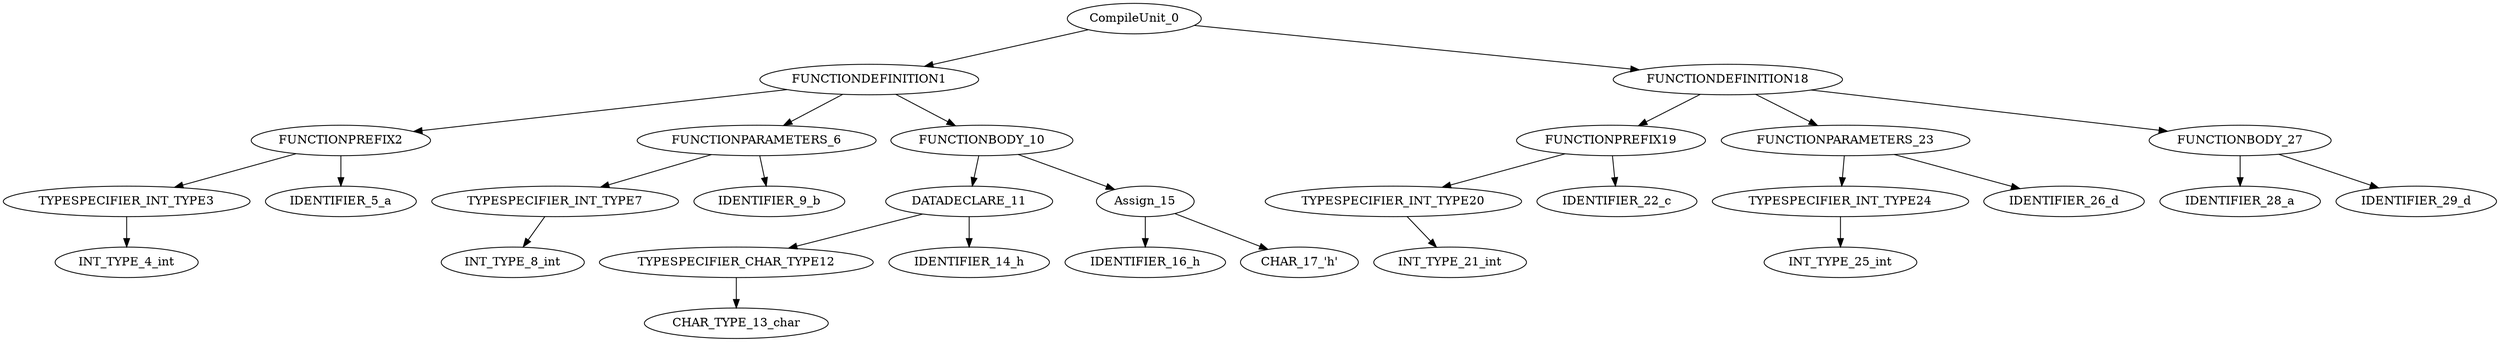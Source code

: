 digraph G{
"CompileUnit_0"->"FUNCTIONDEFINITION1";
"FUNCTIONDEFINITION1"->"FUNCTIONPREFIX2";
"FUNCTIONPREFIX2"->"TYPESPECIFIER_INT_TYPE3";
"TYPESPECIFIER_INT_TYPE3"->"INT_TYPE_4_int";
"FUNCTIONPREFIX2"->"IDENTIFIER_5_a";
"FUNCTIONDEFINITION1"->"FUNCTIONPARAMETERS_6";
"FUNCTIONPARAMETERS_6"->"TYPESPECIFIER_INT_TYPE7";
"TYPESPECIFIER_INT_TYPE7"->"INT_TYPE_8_int";
"FUNCTIONPARAMETERS_6"->"IDENTIFIER_9_b";
"FUNCTIONDEFINITION1"->"FUNCTIONBODY_10";
"FUNCTIONBODY_10"->"DATADECLARE_11";
"DATADECLARE_11"->"TYPESPECIFIER_CHAR_TYPE12";
"TYPESPECIFIER_CHAR_TYPE12"->"CHAR_TYPE_13_char";
"DATADECLARE_11"->"IDENTIFIER_14_h";
"FUNCTIONBODY_10"->"Assign_15";
"Assign_15"->"IDENTIFIER_16_h";
"Assign_15"->"CHAR_17_'h'";
"CompileUnit_0"->"FUNCTIONDEFINITION18";
"FUNCTIONDEFINITION18"->"FUNCTIONPREFIX19";
"FUNCTIONPREFIX19"->"TYPESPECIFIER_INT_TYPE20";
"TYPESPECIFIER_INT_TYPE20"->"INT_TYPE_21_int";
"FUNCTIONPREFIX19"->"IDENTIFIER_22_c";
"FUNCTIONDEFINITION18"->"FUNCTIONPARAMETERS_23";
"FUNCTIONPARAMETERS_23"->"TYPESPECIFIER_INT_TYPE24";
"TYPESPECIFIER_INT_TYPE24"->"INT_TYPE_25_int";
"FUNCTIONPARAMETERS_23"->"IDENTIFIER_26_d";
"FUNCTIONDEFINITION18"->"FUNCTIONBODY_27";
"FUNCTIONBODY_27"->"IDENTIFIER_28_a";
"FUNCTIONBODY_27"->"IDENTIFIER_29_d";
}

